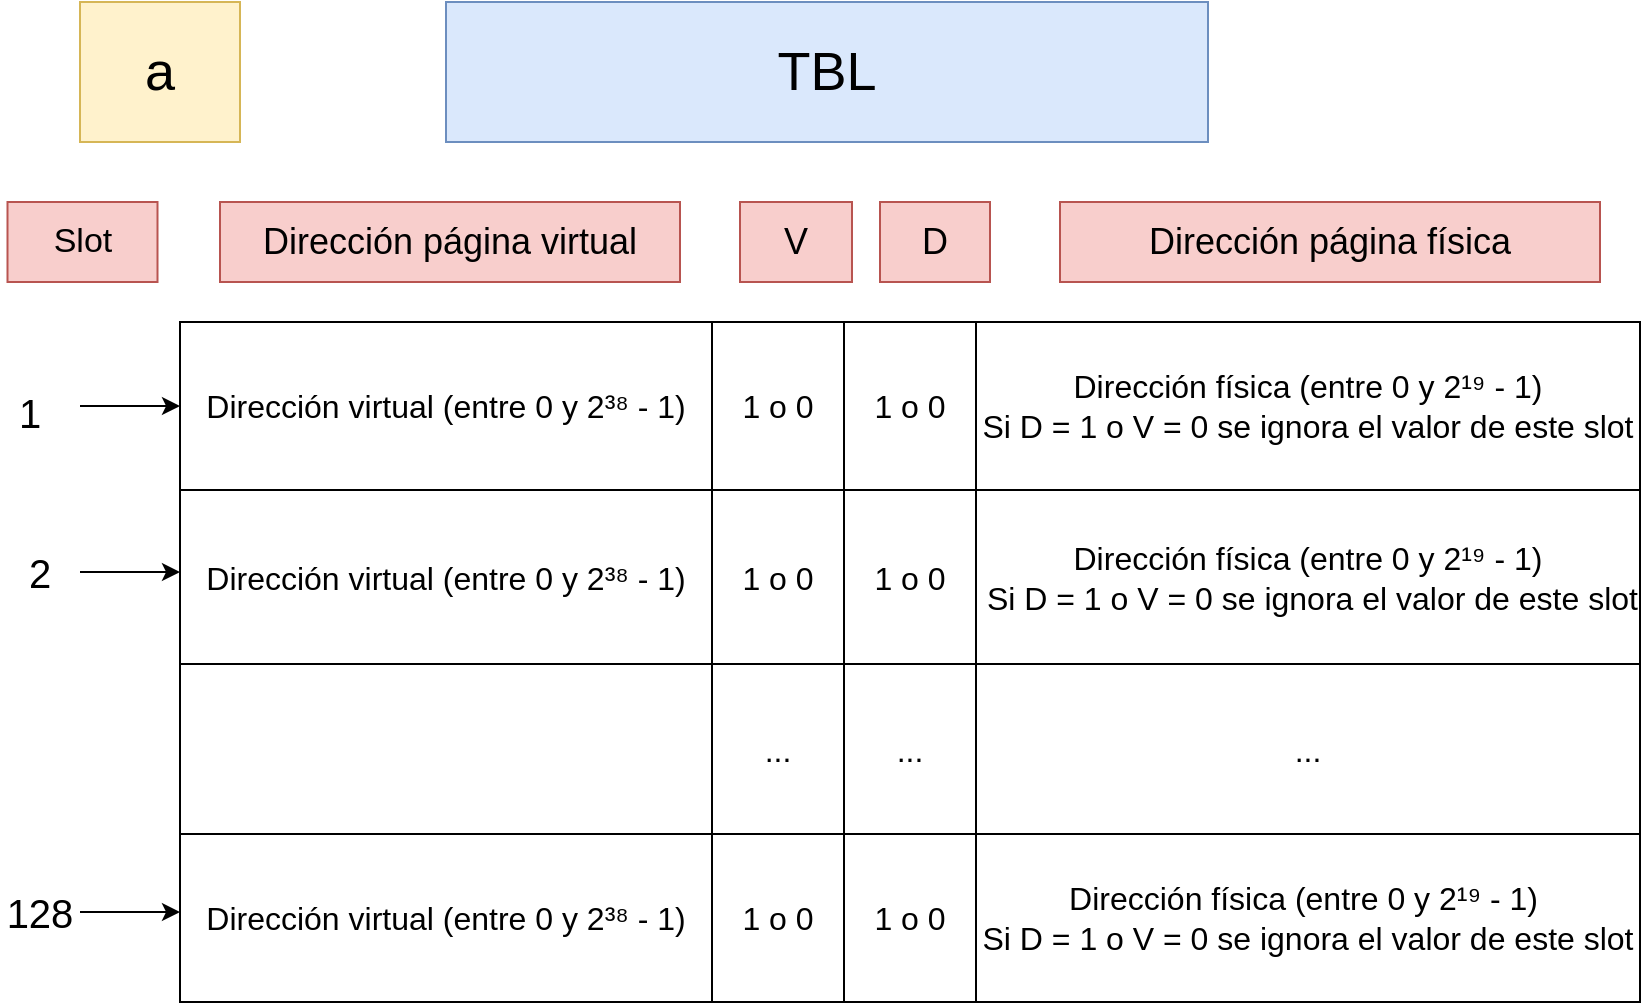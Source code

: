 <mxfile version="22.1.3" type="device">
  <diagram name="Página-1" id="gSkes7LC5rxwppdU8-W0">
    <mxGraphModel dx="1281" dy="703" grid="1" gridSize="10" guides="1" tooltips="1" connect="1" arrows="1" fold="1" page="1" pageScale="1" pageWidth="827" pageHeight="1169" math="0" shadow="0">
      <root>
        <mxCell id="0" />
        <mxCell id="1" parent="0" />
        <UserObject label="&lt;font style=&quot;font-size: 27px;&quot;&gt;TBL&lt;/font&gt;" placeholders="1" name="Variable" id="KOWkEeIVN-b_AemoHxq0-1">
          <mxCell style="text;html=1;strokeColor=#6c8ebf;fillColor=#dae8fc;align=center;verticalAlign=middle;whiteSpace=wrap;overflow=hidden;" parent="1" vertex="1">
            <mxGeometry x="223" y="20" width="381" height="70" as="geometry" />
          </mxCell>
        </UserObject>
        <mxCell id="KOWkEeIVN-b_AemoHxq0-2" value="" style="shape=table;startSize=0;container=1;collapsible=0;childLayout=tableLayout;fontSize=16;" parent="1" vertex="1">
          <mxGeometry x="90" y="180" width="730" height="340" as="geometry" />
        </mxCell>
        <mxCell id="KOWkEeIVN-b_AemoHxq0-3" value="" style="shape=tableRow;horizontal=0;startSize=0;swimlaneHead=0;swimlaneBody=0;strokeColor=inherit;top=0;left=0;bottom=0;right=0;collapsible=0;dropTarget=0;fillColor=none;points=[[0,0.5],[1,0.5]];portConstraint=eastwest;fontSize=16;" parent="KOWkEeIVN-b_AemoHxq0-2" vertex="1">
          <mxGeometry width="730" height="84" as="geometry" />
        </mxCell>
        <mxCell id="zROS_FCFO0HVmCwk9wE0-1" value="&lt;div&gt;Dirección virtual (entre 0 y 2³⁸ - 1)&lt;/div&gt;" style="shape=partialRectangle;html=1;whiteSpace=wrap;connectable=0;strokeColor=inherit;overflow=hidden;fillColor=none;top=0;left=0;bottom=0;right=0;pointerEvents=1;fontSize=16;" vertex="1" parent="KOWkEeIVN-b_AemoHxq0-3">
          <mxGeometry width="266" height="84" as="geometry">
            <mxRectangle width="266" height="84" as="alternateBounds" />
          </mxGeometry>
        </mxCell>
        <mxCell id="KOWkEeIVN-b_AemoHxq0-4" value="1 o 0" style="shape=partialRectangle;html=1;whiteSpace=wrap;connectable=0;strokeColor=inherit;overflow=hidden;fillColor=none;top=0;left=0;bottom=0;right=0;pointerEvents=1;fontSize=16;" parent="KOWkEeIVN-b_AemoHxq0-3" vertex="1">
          <mxGeometry x="266" width="66" height="84" as="geometry">
            <mxRectangle width="66" height="84" as="alternateBounds" />
          </mxGeometry>
        </mxCell>
        <mxCell id="KOWkEeIVN-b_AemoHxq0-5" value="1 o 0" style="shape=partialRectangle;html=1;whiteSpace=wrap;connectable=0;strokeColor=inherit;overflow=hidden;fillColor=none;top=0;left=0;bottom=0;right=0;pointerEvents=1;fontSize=16;" parent="KOWkEeIVN-b_AemoHxq0-3" vertex="1">
          <mxGeometry x="332" width="66" height="84" as="geometry">
            <mxRectangle width="66" height="84" as="alternateBounds" />
          </mxGeometry>
        </mxCell>
        <mxCell id="KOWkEeIVN-b_AemoHxq0-6" value="&lt;div&gt;Dirección física (entre 0 y 2¹⁹ - 1)&lt;/div&gt;&lt;div&gt;Si D = 1 o V = 0 se ignora el valor de este slot&lt;/div&gt;" style="shape=partialRectangle;html=1;whiteSpace=wrap;connectable=0;strokeColor=inherit;overflow=hidden;fillColor=none;top=0;left=0;bottom=0;right=0;pointerEvents=1;fontSize=16;" parent="KOWkEeIVN-b_AemoHxq0-3" vertex="1">
          <mxGeometry x="398" width="332" height="84" as="geometry">
            <mxRectangle width="332" height="84" as="alternateBounds" />
          </mxGeometry>
        </mxCell>
        <mxCell id="KOWkEeIVN-b_AemoHxq0-7" value="" style="shape=tableRow;horizontal=0;startSize=0;swimlaneHead=0;swimlaneBody=0;strokeColor=inherit;top=0;left=0;bottom=0;right=0;collapsible=0;dropTarget=0;fillColor=none;points=[[0,0.5],[1,0.5]];portConstraint=eastwest;fontSize=16;" parent="KOWkEeIVN-b_AemoHxq0-2" vertex="1">
          <mxGeometry y="84" width="730" height="87" as="geometry" />
        </mxCell>
        <mxCell id="zROS_FCFO0HVmCwk9wE0-2" value="Dirección virtual (entre 0 y 2³⁸ - 1)" style="shape=partialRectangle;html=1;whiteSpace=wrap;connectable=0;strokeColor=inherit;overflow=hidden;fillColor=none;top=0;left=0;bottom=0;right=0;pointerEvents=1;fontSize=16;" vertex="1" parent="KOWkEeIVN-b_AemoHxq0-7">
          <mxGeometry width="266" height="87" as="geometry">
            <mxRectangle width="266" height="87" as="alternateBounds" />
          </mxGeometry>
        </mxCell>
        <mxCell id="KOWkEeIVN-b_AemoHxq0-8" value="1 o 0" style="shape=partialRectangle;html=1;whiteSpace=wrap;connectable=0;strokeColor=inherit;overflow=hidden;fillColor=none;top=0;left=0;bottom=0;right=0;pointerEvents=1;fontSize=16;" parent="KOWkEeIVN-b_AemoHxq0-7" vertex="1">
          <mxGeometry x="266" width="66" height="87" as="geometry">
            <mxRectangle width="66" height="87" as="alternateBounds" />
          </mxGeometry>
        </mxCell>
        <mxCell id="KOWkEeIVN-b_AemoHxq0-9" value="1 o 0" style="shape=partialRectangle;html=1;whiteSpace=wrap;connectable=0;strokeColor=inherit;overflow=hidden;fillColor=none;top=0;left=0;bottom=0;right=0;pointerEvents=1;fontSize=16;" parent="KOWkEeIVN-b_AemoHxq0-7" vertex="1">
          <mxGeometry x="332" width="66" height="87" as="geometry">
            <mxRectangle width="66" height="87" as="alternateBounds" />
          </mxGeometry>
        </mxCell>
        <mxCell id="KOWkEeIVN-b_AemoHxq0-10" value="&lt;div&gt;Dirección física (entre 0 y 2¹⁹ - 1)&lt;/div&gt;&amp;nbsp;Si D = 1 o V = 0 se ignora el valor de este slot" style="shape=partialRectangle;html=1;whiteSpace=wrap;connectable=0;strokeColor=inherit;overflow=hidden;fillColor=none;top=0;left=0;bottom=0;right=0;pointerEvents=1;fontSize=16;" parent="KOWkEeIVN-b_AemoHxq0-7" vertex="1">
          <mxGeometry x="398" width="332" height="87" as="geometry">
            <mxRectangle width="332" height="87" as="alternateBounds" />
          </mxGeometry>
        </mxCell>
        <mxCell id="KOWkEeIVN-b_AemoHxq0-11" value="" style="shape=tableRow;horizontal=0;startSize=0;swimlaneHead=0;swimlaneBody=0;strokeColor=inherit;top=0;left=0;bottom=0;right=0;collapsible=0;dropTarget=0;fillColor=none;points=[[0,0.5],[1,0.5]];portConstraint=eastwest;fontSize=16;" parent="KOWkEeIVN-b_AemoHxq0-2" vertex="1">
          <mxGeometry y="171" width="730" height="85" as="geometry" />
        </mxCell>
        <mxCell id="zROS_FCFO0HVmCwk9wE0-3" style="shape=partialRectangle;html=1;whiteSpace=wrap;connectable=0;strokeColor=inherit;overflow=hidden;fillColor=none;top=0;left=0;bottom=0;right=0;pointerEvents=1;fontSize=16;" vertex="1" parent="KOWkEeIVN-b_AemoHxq0-11">
          <mxGeometry width="266" height="85" as="geometry">
            <mxRectangle width="266" height="85" as="alternateBounds" />
          </mxGeometry>
        </mxCell>
        <mxCell id="KOWkEeIVN-b_AemoHxq0-12" value="..." style="shape=partialRectangle;html=1;whiteSpace=wrap;connectable=0;strokeColor=inherit;overflow=hidden;fillColor=none;top=0;left=0;bottom=0;right=0;pointerEvents=1;fontSize=16;" parent="KOWkEeIVN-b_AemoHxq0-11" vertex="1">
          <mxGeometry x="266" width="66" height="85" as="geometry">
            <mxRectangle width="66" height="85" as="alternateBounds" />
          </mxGeometry>
        </mxCell>
        <mxCell id="KOWkEeIVN-b_AemoHxq0-13" value="..." style="shape=partialRectangle;html=1;whiteSpace=wrap;connectable=0;strokeColor=inherit;overflow=hidden;fillColor=none;top=0;left=0;bottom=0;right=0;pointerEvents=1;fontSize=16;" parent="KOWkEeIVN-b_AemoHxq0-11" vertex="1">
          <mxGeometry x="332" width="66" height="85" as="geometry">
            <mxRectangle width="66" height="85" as="alternateBounds" />
          </mxGeometry>
        </mxCell>
        <mxCell id="KOWkEeIVN-b_AemoHxq0-14" value="..." style="shape=partialRectangle;html=1;whiteSpace=wrap;connectable=0;strokeColor=inherit;overflow=hidden;fillColor=none;top=0;left=0;bottom=0;right=0;pointerEvents=1;fontSize=16;" parent="KOWkEeIVN-b_AemoHxq0-11" vertex="1">
          <mxGeometry x="398" width="332" height="85" as="geometry">
            <mxRectangle width="332" height="85" as="alternateBounds" />
          </mxGeometry>
        </mxCell>
        <mxCell id="KOWkEeIVN-b_AemoHxq0-15" style="shape=tableRow;horizontal=0;startSize=0;swimlaneHead=0;swimlaneBody=0;strokeColor=inherit;top=0;left=0;bottom=0;right=0;collapsible=0;dropTarget=0;fillColor=none;points=[[0,0.5],[1,0.5]];portConstraint=eastwest;fontSize=16;" parent="KOWkEeIVN-b_AemoHxq0-2" vertex="1">
          <mxGeometry y="256" width="730" height="84" as="geometry" />
        </mxCell>
        <mxCell id="zROS_FCFO0HVmCwk9wE0-4" value="Dirección virtual (entre 0 y 2³⁸ - 1)" style="shape=partialRectangle;html=1;whiteSpace=wrap;connectable=0;strokeColor=inherit;overflow=hidden;fillColor=none;top=0;left=0;bottom=0;right=0;pointerEvents=1;fontSize=16;" vertex="1" parent="KOWkEeIVN-b_AemoHxq0-15">
          <mxGeometry width="266" height="84" as="geometry">
            <mxRectangle width="266" height="84" as="alternateBounds" />
          </mxGeometry>
        </mxCell>
        <mxCell id="KOWkEeIVN-b_AemoHxq0-16" value="1 o 0" style="shape=partialRectangle;html=1;whiteSpace=wrap;connectable=0;strokeColor=inherit;overflow=hidden;fillColor=none;top=0;left=0;bottom=0;right=0;pointerEvents=1;fontSize=16;" parent="KOWkEeIVN-b_AemoHxq0-15" vertex="1">
          <mxGeometry x="266" width="66" height="84" as="geometry">
            <mxRectangle width="66" height="84" as="alternateBounds" />
          </mxGeometry>
        </mxCell>
        <mxCell id="KOWkEeIVN-b_AemoHxq0-17" value="1 o 0" style="shape=partialRectangle;html=1;whiteSpace=wrap;connectable=0;strokeColor=inherit;overflow=hidden;fillColor=none;top=0;left=0;bottom=0;right=0;pointerEvents=1;fontSize=16;" parent="KOWkEeIVN-b_AemoHxq0-15" vertex="1">
          <mxGeometry x="332" width="66" height="84" as="geometry">
            <mxRectangle width="66" height="84" as="alternateBounds" />
          </mxGeometry>
        </mxCell>
        <mxCell id="KOWkEeIVN-b_AemoHxq0-18" value="&lt;div&gt;Dirección física (entre 0 y 2¹⁹ - 1)&amp;nbsp;&lt;/div&gt;&lt;div&gt;Si D = 1 o V = 0 se ignora el valor de este slot&lt;/div&gt;" style="shape=partialRectangle;html=1;whiteSpace=wrap;connectable=0;strokeColor=inherit;overflow=hidden;fillColor=none;top=0;left=0;bottom=0;right=0;pointerEvents=1;fontSize=16;" parent="KOWkEeIVN-b_AemoHxq0-15" vertex="1">
          <mxGeometry x="398" width="332" height="84" as="geometry">
            <mxRectangle width="332" height="84" as="alternateBounds" />
          </mxGeometry>
        </mxCell>
        <UserObject label="&lt;font style=&quot;font-size: 18px;&quot;&gt;Dirección página física&lt;/font&gt;" placeholders="1" name="Variable" id="KOWkEeIVN-b_AemoHxq0-19">
          <mxCell style="text;html=1;strokeColor=#b85450;fillColor=#f8cecc;align=center;verticalAlign=middle;whiteSpace=wrap;overflow=hidden;" parent="1" vertex="1">
            <mxGeometry x="530" y="120" width="270" height="40" as="geometry" />
          </mxCell>
        </UserObject>
        <UserObject label="&lt;font style=&quot;font-size: 18px;&quot;&gt;Dirección página virtual&lt;/font&gt;" placeholders="1" name="Variable" id="KOWkEeIVN-b_AemoHxq0-20">
          <mxCell style="text;html=1;strokeColor=#b85450;fillColor=#f8cecc;align=center;verticalAlign=middle;whiteSpace=wrap;overflow=hidden;" parent="1" vertex="1">
            <mxGeometry x="110" y="120" width="230" height="40" as="geometry" />
          </mxCell>
        </UserObject>
        <UserObject label="&lt;font style=&quot;font-size: 18px;&quot;&gt;D&lt;/font&gt;" placeholders="1" name="Variable" id="KOWkEeIVN-b_AemoHxq0-21">
          <mxCell style="text;html=1;strokeColor=#b85450;fillColor=#f8cecc;align=center;verticalAlign=middle;whiteSpace=wrap;overflow=hidden;" parent="1" vertex="1">
            <mxGeometry x="440" y="120" width="55" height="40" as="geometry" />
          </mxCell>
        </UserObject>
        <UserObject label="&lt;font style=&quot;font-size: 18px;&quot;&gt;V&lt;/font&gt;" placeholders="1" name="Variable" id="KOWkEeIVN-b_AemoHxq0-22">
          <mxCell style="text;html=1;strokeColor=#b85450;fillColor=#f8cecc;align=center;verticalAlign=middle;whiteSpace=wrap;overflow=hidden;" parent="1" vertex="1">
            <mxGeometry x="370" y="120" width="56" height="40" as="geometry" />
          </mxCell>
        </UserObject>
        <UserObject label="&lt;font style=&quot;font-size: 27px;&quot;&gt;a&lt;/font&gt;" placeholders="1" name="Variable" id="KOWkEeIVN-b_AemoHxq0-27">
          <mxCell style="text;html=1;strokeColor=#d6b656;fillColor=#fff2cc;align=center;verticalAlign=middle;whiteSpace=wrap;overflow=hidden;" parent="1" vertex="1">
            <mxGeometry x="40" y="20" width="80" height="70" as="geometry" />
          </mxCell>
        </UserObject>
        <UserObject label="&lt;font style=&quot;font-size: 17px;&quot;&gt;Slot&lt;/font&gt;" placeholders="1" name="Variable" id="zROS_FCFO0HVmCwk9wE0-6">
          <mxCell style="text;html=1;strokeColor=#b85450;fillColor=#f8cecc;align=center;verticalAlign=middle;whiteSpace=wrap;overflow=hidden;" vertex="1" parent="1">
            <mxGeometry x="3.75" y="120" width="75" height="40" as="geometry" />
          </mxCell>
        </UserObject>
        <UserObject label="&lt;font style=&quot;font-size: 20px;&quot;&gt;1&lt;/font&gt;" placeholders="1" name="Variable" id="zROS_FCFO0HVmCwk9wE0-7">
          <mxCell style="text;html=1;strokeColor=none;fillColor=none;align=center;verticalAlign=middle;whiteSpace=wrap;overflow=hidden;" vertex="1" parent="1">
            <mxGeometry y="210" width="30" height="30" as="geometry" />
          </mxCell>
        </UserObject>
        <UserObject label="&lt;font style=&quot;font-size: 20px;&quot;&gt;2&lt;/font&gt;" placeholders="1" name="Variable" id="zROS_FCFO0HVmCwk9wE0-8">
          <mxCell style="text;html=1;strokeColor=none;fillColor=none;align=center;verticalAlign=middle;whiteSpace=wrap;overflow=hidden;" vertex="1" parent="1">
            <mxGeometry y="290" width="40" height="30" as="geometry" />
          </mxCell>
        </UserObject>
        <UserObject label="&lt;font style=&quot;font-size: 20px;&quot;&gt;128&lt;/font&gt;" placeholders="1" name="Variable" id="zROS_FCFO0HVmCwk9wE0-9">
          <mxCell style="text;html=1;strokeColor=none;fillColor=none;align=center;verticalAlign=middle;whiteSpace=wrap;overflow=hidden;" vertex="1" parent="1">
            <mxGeometry y="460" width="40" height="30" as="geometry" />
          </mxCell>
        </UserObject>
        <mxCell id="zROS_FCFO0HVmCwk9wE0-11" value="" style="endArrow=classic;html=1;rounded=0;exitX=1;exitY=0.5;exitDx=0;exitDy=0;" edge="1" parent="1" source="zROS_FCFO0HVmCwk9wE0-9">
          <mxGeometry width="50" height="50" relative="1" as="geometry">
            <mxPoint x="70" y="480" as="sourcePoint" />
            <mxPoint x="90" y="475" as="targetPoint" />
          </mxGeometry>
        </mxCell>
        <mxCell id="zROS_FCFO0HVmCwk9wE0-12" value="" style="endArrow=classic;html=1;rounded=0;exitX=1;exitY=0.5;exitDx=0;exitDy=0;" edge="1" parent="1" source="zROS_FCFO0HVmCwk9wE0-8">
          <mxGeometry width="50" height="50" relative="1" as="geometry">
            <mxPoint x="70" y="310" as="sourcePoint" />
            <mxPoint x="90" y="305" as="targetPoint" />
          </mxGeometry>
        </mxCell>
        <mxCell id="zROS_FCFO0HVmCwk9wE0-14" value="" style="endArrow=classic;html=1;rounded=0;" edge="1" parent="1" target="KOWkEeIVN-b_AemoHxq0-3">
          <mxGeometry width="50" height="50" relative="1" as="geometry">
            <mxPoint x="40" y="222" as="sourcePoint" />
            <mxPoint x="130" y="495" as="targetPoint" />
          </mxGeometry>
        </mxCell>
      </root>
    </mxGraphModel>
  </diagram>
</mxfile>
